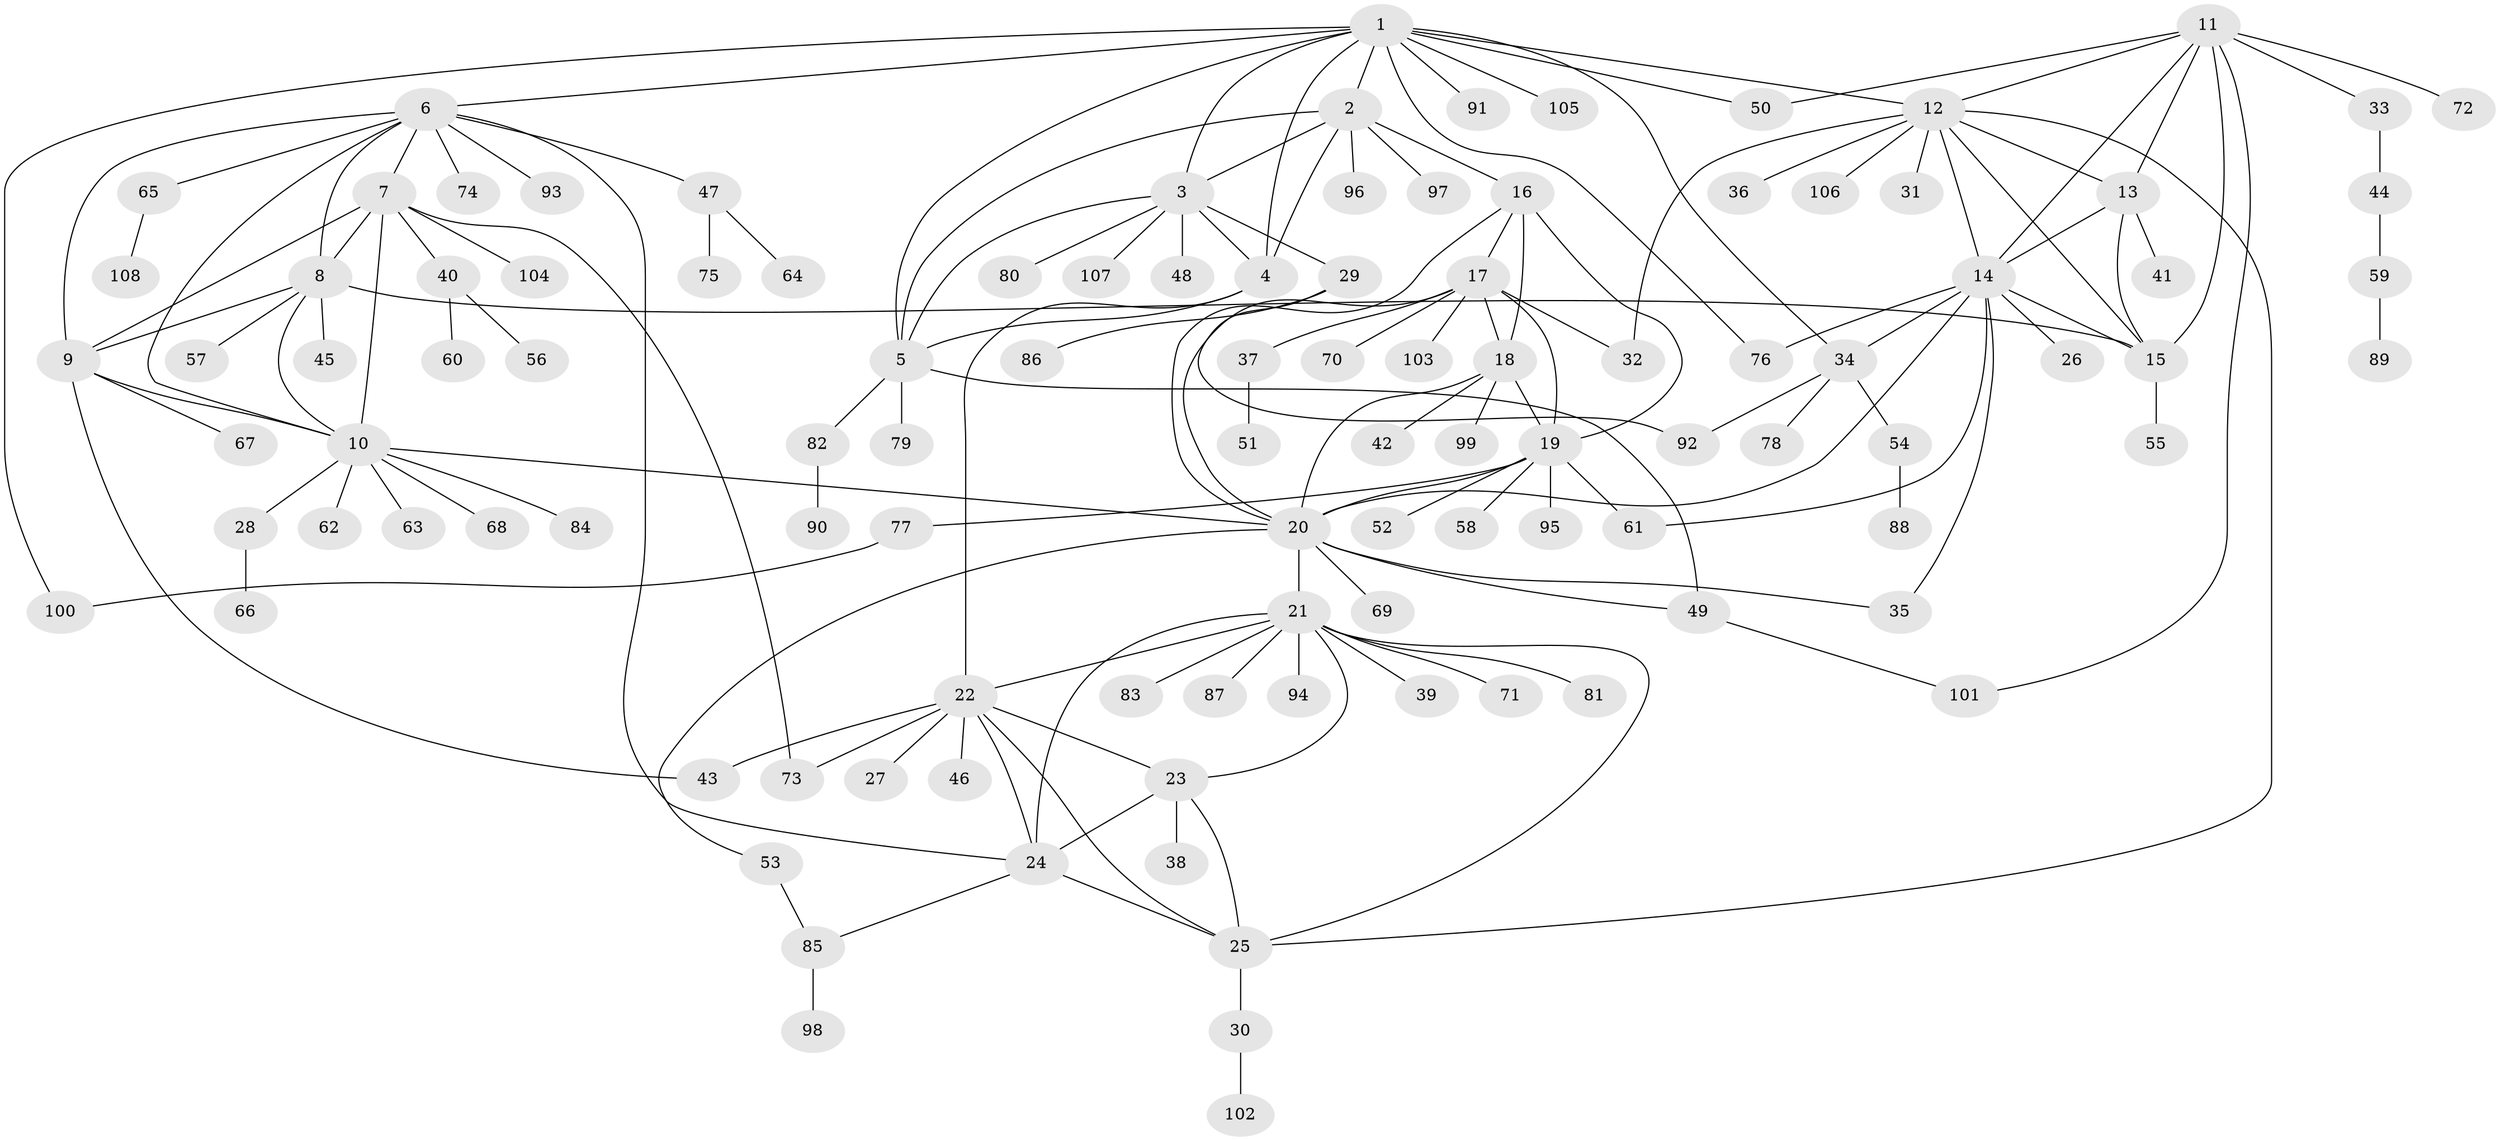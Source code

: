// Generated by graph-tools (version 1.1) at 2025/50/03/09/25 03:50:33]
// undirected, 108 vertices, 156 edges
graph export_dot {
graph [start="1"]
  node [color=gray90,style=filled];
  1;
  2;
  3;
  4;
  5;
  6;
  7;
  8;
  9;
  10;
  11;
  12;
  13;
  14;
  15;
  16;
  17;
  18;
  19;
  20;
  21;
  22;
  23;
  24;
  25;
  26;
  27;
  28;
  29;
  30;
  31;
  32;
  33;
  34;
  35;
  36;
  37;
  38;
  39;
  40;
  41;
  42;
  43;
  44;
  45;
  46;
  47;
  48;
  49;
  50;
  51;
  52;
  53;
  54;
  55;
  56;
  57;
  58;
  59;
  60;
  61;
  62;
  63;
  64;
  65;
  66;
  67;
  68;
  69;
  70;
  71;
  72;
  73;
  74;
  75;
  76;
  77;
  78;
  79;
  80;
  81;
  82;
  83;
  84;
  85;
  86;
  87;
  88;
  89;
  90;
  91;
  92;
  93;
  94;
  95;
  96;
  97;
  98;
  99;
  100;
  101;
  102;
  103;
  104;
  105;
  106;
  107;
  108;
  1 -- 2;
  1 -- 3;
  1 -- 4;
  1 -- 5;
  1 -- 6;
  1 -- 12;
  1 -- 34;
  1 -- 50;
  1 -- 76;
  1 -- 91;
  1 -- 100;
  1 -- 105;
  2 -- 3;
  2 -- 4;
  2 -- 5;
  2 -- 16;
  2 -- 96;
  2 -- 97;
  3 -- 4;
  3 -- 5;
  3 -- 29;
  3 -- 48;
  3 -- 80;
  3 -- 107;
  4 -- 5;
  4 -- 22;
  5 -- 49;
  5 -- 79;
  5 -- 82;
  6 -- 7;
  6 -- 8;
  6 -- 9;
  6 -- 10;
  6 -- 24;
  6 -- 47;
  6 -- 65;
  6 -- 74;
  6 -- 93;
  7 -- 8;
  7 -- 9;
  7 -- 10;
  7 -- 40;
  7 -- 73;
  7 -- 104;
  8 -- 9;
  8 -- 10;
  8 -- 15;
  8 -- 45;
  8 -- 57;
  9 -- 10;
  9 -- 43;
  9 -- 67;
  10 -- 20;
  10 -- 28;
  10 -- 62;
  10 -- 63;
  10 -- 68;
  10 -- 84;
  11 -- 12;
  11 -- 13;
  11 -- 14;
  11 -- 15;
  11 -- 33;
  11 -- 50;
  11 -- 72;
  11 -- 101;
  12 -- 13;
  12 -- 14;
  12 -- 15;
  12 -- 25;
  12 -- 31;
  12 -- 32;
  12 -- 36;
  12 -- 106;
  13 -- 14;
  13 -- 15;
  13 -- 41;
  14 -- 15;
  14 -- 20;
  14 -- 26;
  14 -- 34;
  14 -- 35;
  14 -- 61;
  14 -- 76;
  15 -- 55;
  16 -- 17;
  16 -- 18;
  16 -- 19;
  16 -- 20;
  17 -- 18;
  17 -- 19;
  17 -- 20;
  17 -- 32;
  17 -- 37;
  17 -- 70;
  17 -- 103;
  18 -- 19;
  18 -- 20;
  18 -- 42;
  18 -- 99;
  19 -- 20;
  19 -- 52;
  19 -- 58;
  19 -- 61;
  19 -- 77;
  19 -- 95;
  20 -- 21;
  20 -- 35;
  20 -- 49;
  20 -- 53;
  20 -- 69;
  21 -- 22;
  21 -- 23;
  21 -- 24;
  21 -- 25;
  21 -- 39;
  21 -- 71;
  21 -- 81;
  21 -- 83;
  21 -- 87;
  21 -- 94;
  22 -- 23;
  22 -- 24;
  22 -- 25;
  22 -- 27;
  22 -- 43;
  22 -- 46;
  22 -- 73;
  23 -- 24;
  23 -- 25;
  23 -- 38;
  24 -- 25;
  24 -- 85;
  25 -- 30;
  28 -- 66;
  29 -- 86;
  29 -- 92;
  30 -- 102;
  33 -- 44;
  34 -- 54;
  34 -- 78;
  34 -- 92;
  37 -- 51;
  40 -- 56;
  40 -- 60;
  44 -- 59;
  47 -- 64;
  47 -- 75;
  49 -- 101;
  53 -- 85;
  54 -- 88;
  59 -- 89;
  65 -- 108;
  77 -- 100;
  82 -- 90;
  85 -- 98;
}
